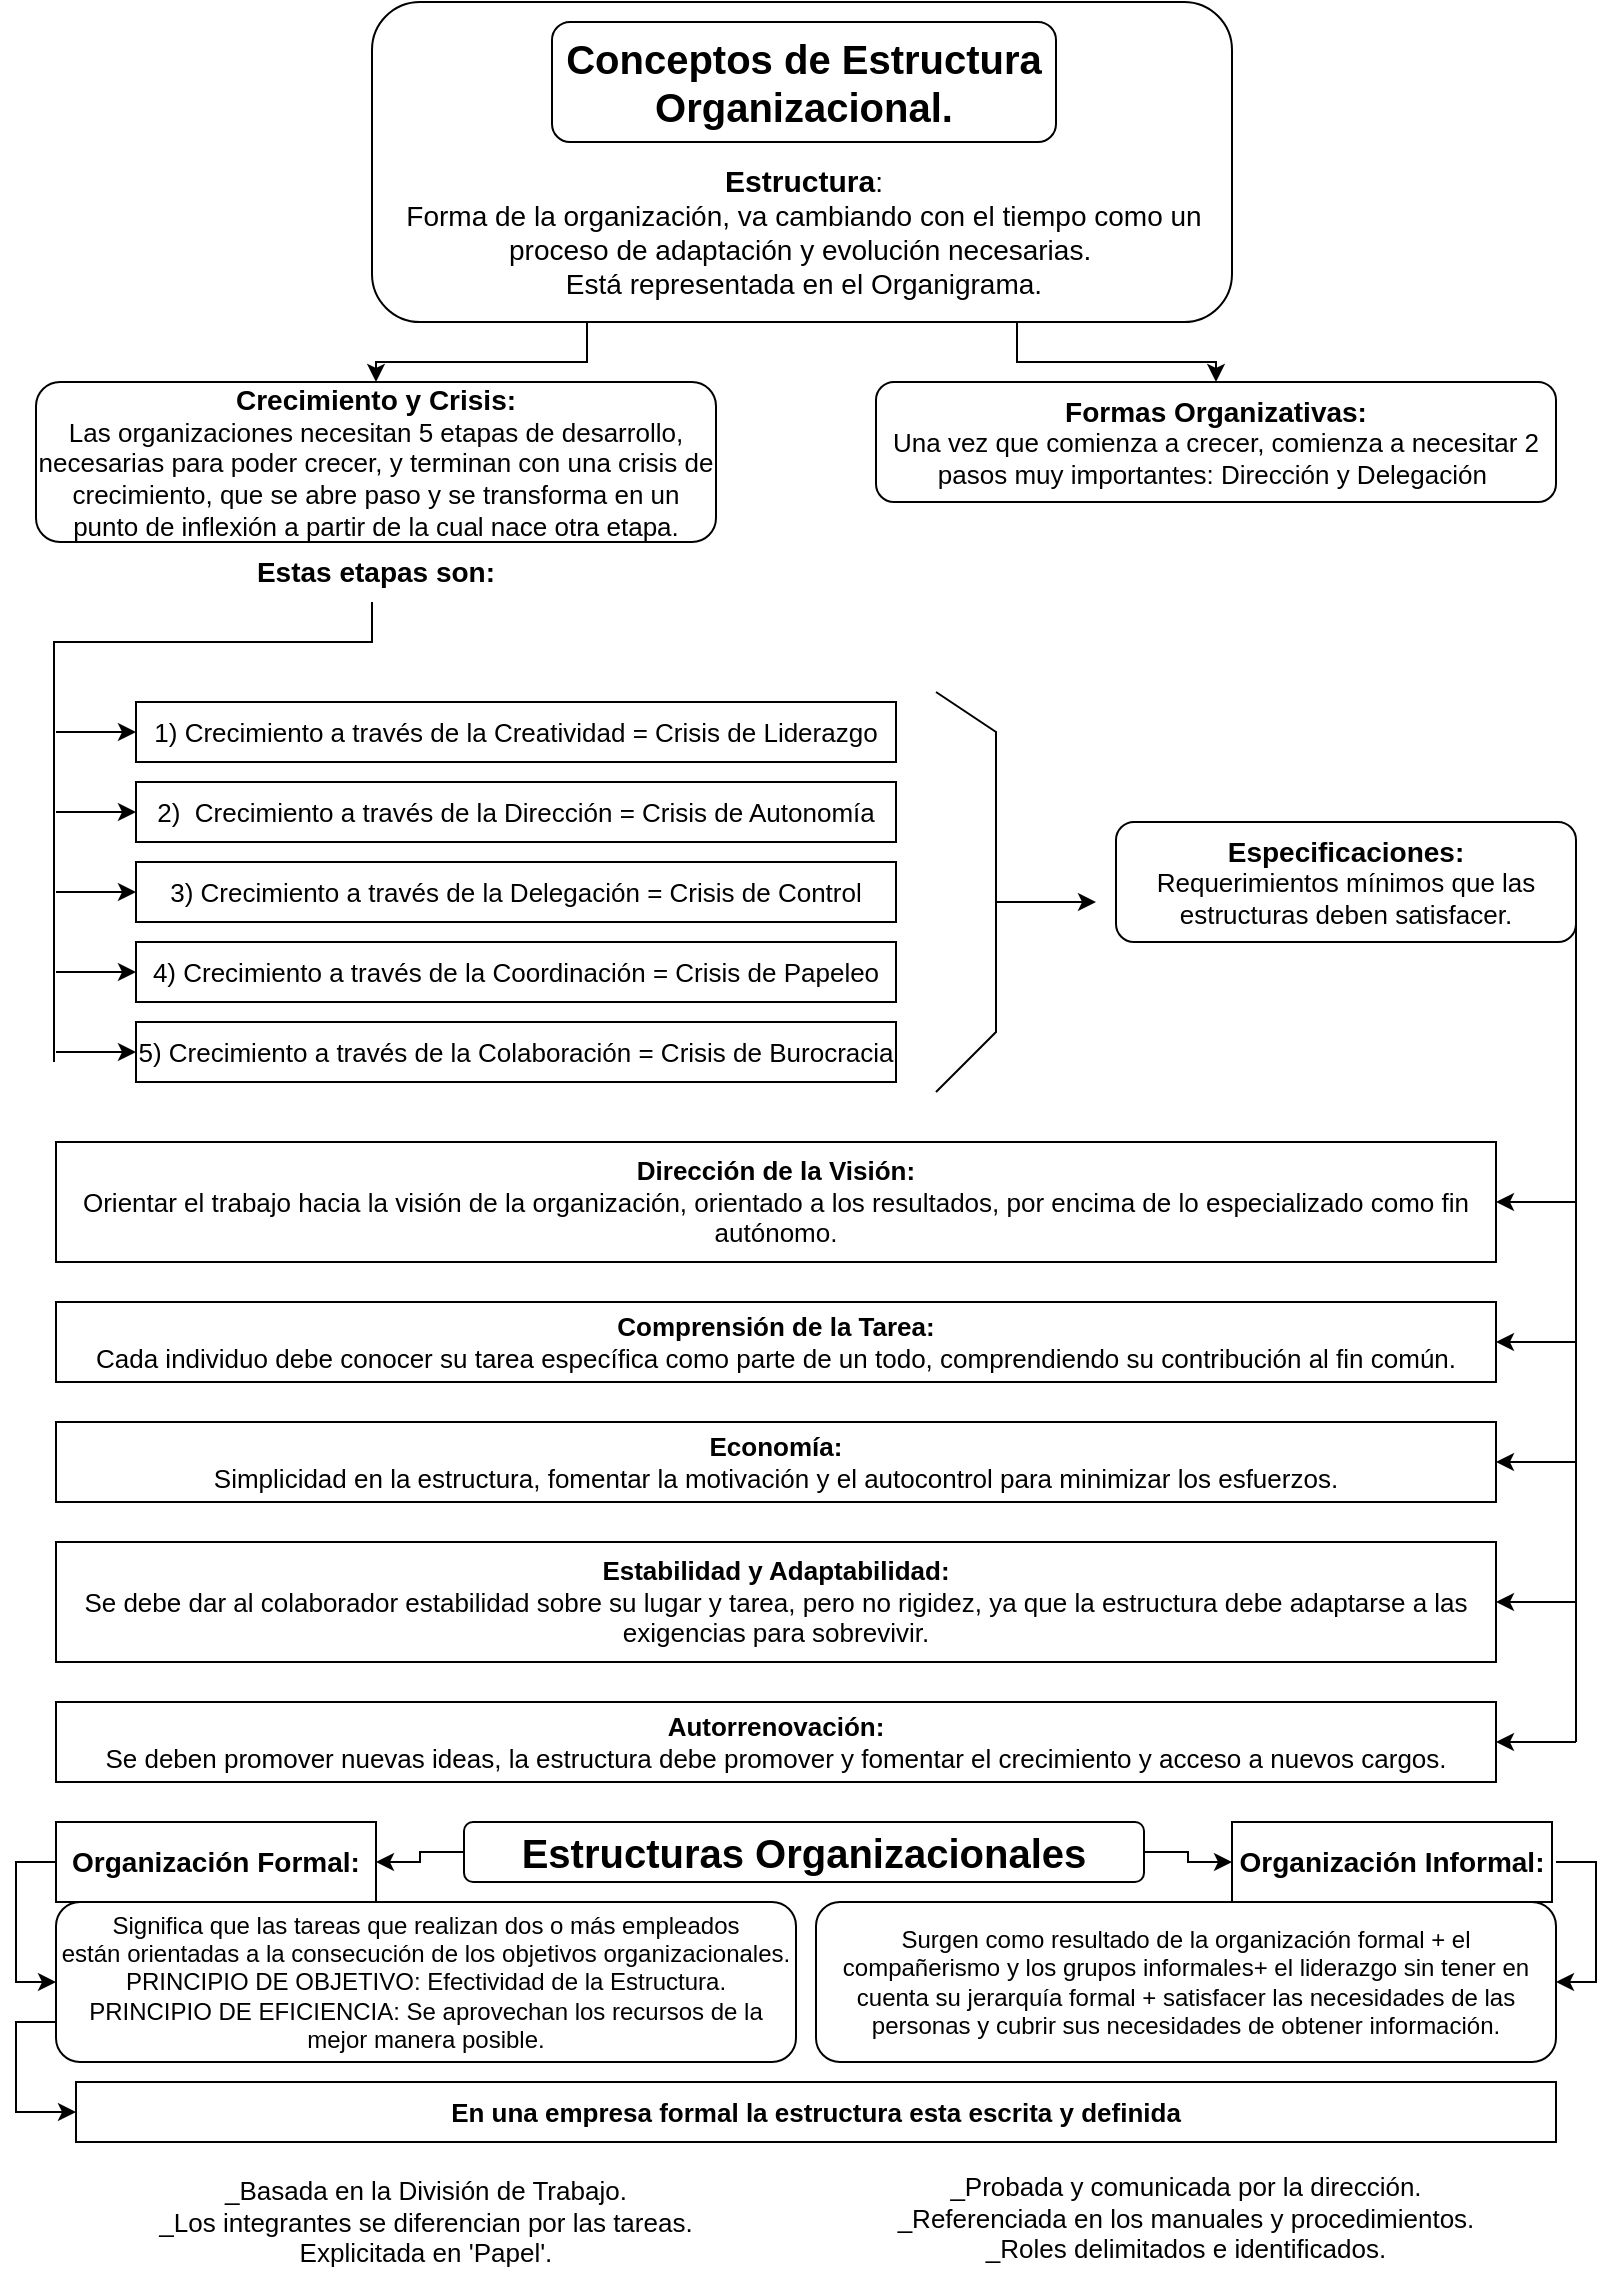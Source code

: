 <mxfile version="24.2.2" type="github">
  <diagram name="Página-1" id="n3o9mjKdTbcDdczt1gTQ">
    <mxGraphModel dx="1042" dy="569" grid="1" gridSize="10" guides="1" tooltips="1" connect="1" arrows="1" fold="1" page="1" pageScale="1" pageWidth="827" pageHeight="1169" math="0" shadow="0">
      <root>
        <mxCell id="0" />
        <mxCell id="1" parent="0" />
        <mxCell id="pHe-UEccqfyWGeA5yOUw-59" value="&lt;font style=&quot;font-size: 20px;&quot;&gt;&lt;b&gt;Conceptos de Estructura Organizacional.&lt;/b&gt;&lt;/font&gt;" style="rounded=1;whiteSpace=wrap;html=1;" vertex="1" parent="1">
          <mxGeometry x="288" y="20" width="252" height="60" as="geometry" />
        </mxCell>
        <mxCell id="pHe-UEccqfyWGeA5yOUw-60" value="&lt;font style=&quot;&quot;&gt;&lt;b style=&quot;&quot;&gt;&lt;font style=&quot;font-size: 15px;&quot;&gt;Estructura&lt;/font&gt;&lt;/b&gt;&lt;span style=&quot;font-size: 14px;&quot;&gt;:&lt;/span&gt;&lt;/font&gt;&lt;div style=&quot;font-size: 14px;&quot;&gt;&lt;font style=&quot;font-size: 14px;&quot;&gt;Forma de la organización, va cambiando con el tiempo como un proceso de adaptación y evolución necesarias.&amp;nbsp;&lt;/font&gt;&lt;/div&gt;&lt;div style=&quot;font-size: 14px;&quot;&gt;&lt;font style=&quot;font-size: 14px;&quot;&gt;Está representada en el Organigrama.&lt;/font&gt;&lt;/div&gt;" style="text;html=1;align=center;verticalAlign=middle;whiteSpace=wrap;rounded=0;" vertex="1" parent="1">
          <mxGeometry x="189" y="80" width="450" height="90" as="geometry" />
        </mxCell>
        <mxCell id="pHe-UEccqfyWGeA5yOUw-64" style="edgeStyle=orthogonalEdgeStyle;rounded=0;orthogonalLoop=1;jettySize=auto;html=1;exitX=0.25;exitY=1;exitDx=0;exitDy=0;" edge="1" parent="1" source="pHe-UEccqfyWGeA5yOUw-61" target="pHe-UEccqfyWGeA5yOUw-63">
          <mxGeometry relative="1" as="geometry" />
        </mxCell>
        <mxCell id="pHe-UEccqfyWGeA5yOUw-65" style="edgeStyle=orthogonalEdgeStyle;rounded=0;orthogonalLoop=1;jettySize=auto;html=1;exitX=0.75;exitY=1;exitDx=0;exitDy=0;" edge="1" parent="1" source="pHe-UEccqfyWGeA5yOUw-61" target="pHe-UEccqfyWGeA5yOUw-62">
          <mxGeometry relative="1" as="geometry" />
        </mxCell>
        <mxCell id="pHe-UEccqfyWGeA5yOUw-61" value="" style="rounded=1;whiteSpace=wrap;html=1;fillColor=none;" vertex="1" parent="1">
          <mxGeometry x="198" y="10" width="430" height="160" as="geometry" />
        </mxCell>
        <mxCell id="pHe-UEccqfyWGeA5yOUw-62" value="&lt;b&gt;&lt;font style=&quot;font-size: 14px;&quot;&gt;Formas Organizativas:&lt;/font&gt;&lt;/b&gt;&lt;div&gt;&lt;font style=&quot;font-size: 13px;&quot;&gt;Una vez que comienza a crecer, comienza a necesitar 2 pasos muy importantes: Dirección y Delegación&amp;nbsp;&lt;/font&gt;&lt;/div&gt;" style="rounded=1;whiteSpace=wrap;html=1;" vertex="1" parent="1">
          <mxGeometry x="450" y="200" width="340" height="60" as="geometry" />
        </mxCell>
        <mxCell id="pHe-UEccqfyWGeA5yOUw-63" value="&lt;font size=&quot;1&quot; style=&quot;&quot;&gt;&lt;b style=&quot;font-size: 14px;&quot;&gt;Crecimiento y Crisis:&lt;/b&gt;&lt;/font&gt;&lt;div style=&quot;font-size: 13px;&quot;&gt;&lt;font style=&quot;font-size: 13px;&quot;&gt;Las organizaciones necesitan 5 etapas de desarrollo, necesarias para poder crecer, y terminan con una crisis de crecimiento, que se abre paso y se transforma en un punto de inflexión a partir de la cual nace otra etapa.&lt;/font&gt;&lt;/div&gt;" style="rounded=1;whiteSpace=wrap;html=1;" vertex="1" parent="1">
          <mxGeometry x="30" y="200" width="340" height="80" as="geometry" />
        </mxCell>
        <mxCell id="pHe-UEccqfyWGeA5yOUw-67" value="&lt;font style=&quot;font-size: 14px;&quot;&gt;&lt;b&gt;Estas etapas son:&lt;/b&gt;&lt;/font&gt;" style="text;html=1;align=center;verticalAlign=middle;whiteSpace=wrap;rounded=0;" vertex="1" parent="1">
          <mxGeometry x="110" y="280" width="180" height="30" as="geometry" />
        </mxCell>
        <mxCell id="pHe-UEccqfyWGeA5yOUw-71" value="" style="endArrow=none;html=1;rounded=0;" edge="1" parent="1">
          <mxGeometry width="50" height="50" relative="1" as="geometry">
            <mxPoint x="39" y="540" as="sourcePoint" />
            <mxPoint x="198" y="310" as="targetPoint" />
            <Array as="points">
              <mxPoint x="39" y="330" />
              <mxPoint x="198" y="330" />
            </Array>
          </mxGeometry>
        </mxCell>
        <mxCell id="pHe-UEccqfyWGeA5yOUw-73" value="&lt;font style=&quot;font-size: 13px;&quot;&gt;1) Crecimiento a través de la Creatividad = Crisis de Liderazgo&lt;/font&gt;" style="rounded=0;whiteSpace=wrap;html=1;" vertex="1" parent="1">
          <mxGeometry x="80" y="360" width="380" height="30" as="geometry" />
        </mxCell>
        <mxCell id="pHe-UEccqfyWGeA5yOUw-76" value="&lt;font style=&quot;font-size: 13px;&quot;&gt;2)&amp;nbsp; Crecimiento a través de la Dirección = Crisis de Autonomía&lt;/font&gt;" style="rounded=0;whiteSpace=wrap;html=1;" vertex="1" parent="1">
          <mxGeometry x="80" y="400" width="380" height="30" as="geometry" />
        </mxCell>
        <mxCell id="pHe-UEccqfyWGeA5yOUw-77" value="&lt;font style=&quot;font-size: 13px;&quot;&gt;3) Crecimiento a través de la D&lt;/font&gt;&lt;span style=&quot;font-size: 13px; background-color: initial;&quot;&gt;elegación = Crisis de Control&lt;/span&gt;" style="rounded=0;whiteSpace=wrap;html=1;" vertex="1" parent="1">
          <mxGeometry x="80" y="440" width="380" height="30" as="geometry" />
        </mxCell>
        <mxCell id="pHe-UEccqfyWGeA5yOUw-78" value="&lt;font style=&quot;font-size: 13px;&quot;&gt;4) Crecimiento a través de la Coordinación = Crisis de Papeleo&lt;/font&gt;" style="rounded=0;whiteSpace=wrap;html=1;" vertex="1" parent="1">
          <mxGeometry x="80" y="480" width="380" height="30" as="geometry" />
        </mxCell>
        <mxCell id="pHe-UEccqfyWGeA5yOUw-79" value="&lt;font style=&quot;font-size: 13px;&quot;&gt;5) Crecimiento a través de la C&lt;/font&gt;&lt;span style=&quot;font-size: 13px; background-color: initial;&quot;&gt;olaboración = Crisis de Burocracia&lt;/span&gt;" style="rounded=0;whiteSpace=wrap;html=1;" vertex="1" parent="1">
          <mxGeometry x="80" y="520" width="380" height="30" as="geometry" />
        </mxCell>
        <mxCell id="pHe-UEccqfyWGeA5yOUw-81" value="" style="endArrow=classic;html=1;rounded=0;entryX=0;entryY=0.5;entryDx=0;entryDy=0;" edge="1" parent="1" target="pHe-UEccqfyWGeA5yOUw-73">
          <mxGeometry width="50" height="50" relative="1" as="geometry">
            <mxPoint x="40" y="375" as="sourcePoint" />
            <mxPoint x="480" y="440" as="targetPoint" />
          </mxGeometry>
        </mxCell>
        <mxCell id="pHe-UEccqfyWGeA5yOUw-83" value="" style="endArrow=classic;html=1;rounded=0;entryX=0;entryY=0.5;entryDx=0;entryDy=0;" edge="1" parent="1" target="pHe-UEccqfyWGeA5yOUw-77">
          <mxGeometry width="50" height="50" relative="1" as="geometry">
            <mxPoint x="40" y="455" as="sourcePoint" />
            <mxPoint x="70" y="530" as="targetPoint" />
          </mxGeometry>
        </mxCell>
        <mxCell id="pHe-UEccqfyWGeA5yOUw-84" value="" style="endArrow=classic;html=1;rounded=0;entryX=0;entryY=0.5;entryDx=0;entryDy=0;" edge="1" parent="1" target="pHe-UEccqfyWGeA5yOUw-78">
          <mxGeometry width="50" height="50" relative="1" as="geometry">
            <mxPoint x="40" y="495" as="sourcePoint" />
            <mxPoint x="50" y="610" as="targetPoint" />
          </mxGeometry>
        </mxCell>
        <mxCell id="pHe-UEccqfyWGeA5yOUw-85" value="" style="endArrow=classic;html=1;rounded=0;entryX=0;entryY=0.5;entryDx=0;entryDy=0;" edge="1" parent="1" target="pHe-UEccqfyWGeA5yOUw-79">
          <mxGeometry width="50" height="50" relative="1" as="geometry">
            <mxPoint x="40" y="535" as="sourcePoint" />
            <mxPoint x="40" y="670" as="targetPoint" />
          </mxGeometry>
        </mxCell>
        <mxCell id="pHe-UEccqfyWGeA5yOUw-86" value="" style="endArrow=classic;html=1;rounded=0;entryX=0;entryY=0.5;entryDx=0;entryDy=0;" edge="1" parent="1" target="pHe-UEccqfyWGeA5yOUw-76">
          <mxGeometry width="50" height="50" relative="1" as="geometry">
            <mxPoint x="40" y="415" as="sourcePoint" />
            <mxPoint x="480" y="530" as="targetPoint" />
          </mxGeometry>
        </mxCell>
        <mxCell id="pHe-UEccqfyWGeA5yOUw-90" value="" style="endArrow=none;html=1;rounded=0;" edge="1" parent="1">
          <mxGeometry width="50" height="50" relative="1" as="geometry">
            <mxPoint x="480" y="555" as="sourcePoint" />
            <mxPoint x="480" y="355" as="targetPoint" />
            <Array as="points">
              <mxPoint x="510" y="525" />
              <mxPoint x="510" y="375" />
            </Array>
          </mxGeometry>
        </mxCell>
        <mxCell id="pHe-UEccqfyWGeA5yOUw-91" value="" style="endArrow=classic;html=1;rounded=0;" edge="1" parent="1">
          <mxGeometry width="50" height="50" relative="1" as="geometry">
            <mxPoint x="510" y="460" as="sourcePoint" />
            <mxPoint x="560" y="460" as="targetPoint" />
          </mxGeometry>
        </mxCell>
        <mxCell id="pHe-UEccqfyWGeA5yOUw-92" value="&lt;b&gt;&lt;font style=&quot;font-size: 14px;&quot;&gt;Especificaciones:&lt;/font&gt;&lt;/b&gt;&lt;div&gt;&lt;font style=&quot;font-size: 13px;&quot;&gt;Requerimientos mínimos que las estructuras deben satisfacer.&lt;/font&gt;&lt;/div&gt;" style="rounded=1;whiteSpace=wrap;html=1;" vertex="1" parent="1">
          <mxGeometry x="570" y="420" width="230" height="60" as="geometry" />
        </mxCell>
        <mxCell id="pHe-UEccqfyWGeA5yOUw-94" value="" style="endArrow=none;html=1;rounded=0;entryX=1;entryY=0.75;entryDx=0;entryDy=0;" edge="1" parent="1" target="pHe-UEccqfyWGeA5yOUw-92">
          <mxGeometry width="50" height="50" relative="1" as="geometry">
            <mxPoint x="800" y="880" as="sourcePoint" />
            <mxPoint x="760" y="500" as="targetPoint" />
          </mxGeometry>
        </mxCell>
        <mxCell id="pHe-UEccqfyWGeA5yOUw-95" value="&lt;b style=&quot;font-size: 13px;&quot;&gt;&lt;font style=&quot;font-size: 13px;&quot;&gt;Dirección de la Visión:&lt;/font&gt;&lt;/b&gt;&lt;div style=&quot;font-size: 13px;&quot;&gt;Orientar el trabajo hacia la visión de la organización, orientado a los resultados, por encima de lo especializado como fin autónomo.&lt;/div&gt;" style="rounded=0;whiteSpace=wrap;html=1;" vertex="1" parent="1">
          <mxGeometry x="40" y="580" width="720" height="60" as="geometry" />
        </mxCell>
        <mxCell id="pHe-UEccqfyWGeA5yOUw-96" value="&lt;font style=&quot;font-size: 13px;&quot;&gt;&lt;b&gt;Comprensión de la Tarea:&lt;/b&gt;&lt;/font&gt;&lt;div style=&quot;font-size: 13px;&quot;&gt;&lt;font style=&quot;font-size: 13px;&quot;&gt;Cada individuo debe conocer su tarea específica como parte de un todo, comprendiendo su contribución al fin común.&lt;/font&gt;&lt;/div&gt;" style="rounded=0;whiteSpace=wrap;html=1;" vertex="1" parent="1">
          <mxGeometry x="40" y="660" width="720" height="40" as="geometry" />
        </mxCell>
        <mxCell id="pHe-UEccqfyWGeA5yOUw-97" value="&lt;font style=&quot;font-size: 13px;&quot;&gt;&lt;b&gt;Economía:&lt;/b&gt;&lt;/font&gt;&lt;div style=&quot;font-size: 13px;&quot;&gt;&lt;font style=&quot;font-size: 13px;&quot;&gt;Simplicidad en la estructura, fomentar la motivación y el autocontrol para minimizar los esfuerzos.&lt;/font&gt;&lt;/div&gt;" style="rounded=0;whiteSpace=wrap;html=1;" vertex="1" parent="1">
          <mxGeometry x="40" y="720" width="720" height="40" as="geometry" />
        </mxCell>
        <mxCell id="pHe-UEccqfyWGeA5yOUw-98" value="&lt;font style=&quot;font-size: 13px;&quot;&gt;&lt;b&gt;Estabilidad y Adaptabilidad:&lt;/b&gt;&lt;/font&gt;&lt;div style=&quot;font-size: 13px;&quot;&gt;&lt;font style=&quot;font-size: 13px;&quot;&gt;Se debe dar al colaborador estabilidad sobre su lugar y tarea, pero no rigidez, ya que la estructura debe adaptarse a las exigencias para sobrevivir.&lt;/font&gt;&lt;/div&gt;" style="rounded=0;whiteSpace=wrap;html=1;" vertex="1" parent="1">
          <mxGeometry x="40" y="780" width="720" height="60" as="geometry" />
        </mxCell>
        <mxCell id="pHe-UEccqfyWGeA5yOUw-99" value="&lt;b style=&quot;font-size: 13px;&quot;&gt;&lt;font style=&quot;font-size: 13px;&quot;&gt;Autorrenovación:&lt;/font&gt;&lt;/b&gt;&lt;div style=&quot;font-size: 13px;&quot;&gt;&lt;font style=&quot;font-size: 13px;&quot;&gt;Se deben promover nuevas ideas, la estructura debe promover y fomentar el crecimiento y acceso a nuevos cargos.&lt;/font&gt;&lt;/div&gt;" style="rounded=0;whiteSpace=wrap;html=1;" vertex="1" parent="1">
          <mxGeometry x="40" y="860" width="720" height="40" as="geometry" />
        </mxCell>
        <mxCell id="pHe-UEccqfyWGeA5yOUw-100" value="" style="endArrow=classic;html=1;rounded=0;entryX=1;entryY=0.5;entryDx=0;entryDy=0;" edge="1" parent="1" target="pHe-UEccqfyWGeA5yOUw-95">
          <mxGeometry width="50" height="50" relative="1" as="geometry">
            <mxPoint x="800" y="610" as="sourcePoint" />
            <mxPoint x="810" y="620" as="targetPoint" />
          </mxGeometry>
        </mxCell>
        <mxCell id="pHe-UEccqfyWGeA5yOUw-101" value="" style="endArrow=classic;html=1;rounded=0;entryX=1;entryY=0.5;entryDx=0;entryDy=0;" edge="1" parent="1" target="pHe-UEccqfyWGeA5yOUw-96">
          <mxGeometry width="50" height="50" relative="1" as="geometry">
            <mxPoint x="800" y="680" as="sourcePoint" />
            <mxPoint x="790" y="690" as="targetPoint" />
          </mxGeometry>
        </mxCell>
        <mxCell id="pHe-UEccqfyWGeA5yOUw-102" value="" style="endArrow=classic;html=1;rounded=0;entryX=1;entryY=0.5;entryDx=0;entryDy=0;" edge="1" parent="1" target="pHe-UEccqfyWGeA5yOUw-97">
          <mxGeometry width="50" height="50" relative="1" as="geometry">
            <mxPoint x="800" y="740" as="sourcePoint" />
            <mxPoint x="750" y="740" as="targetPoint" />
          </mxGeometry>
        </mxCell>
        <mxCell id="pHe-UEccqfyWGeA5yOUw-103" value="" style="endArrow=classic;html=1;rounded=0;entryX=1;entryY=0.5;entryDx=0;entryDy=0;" edge="1" parent="1" target="pHe-UEccqfyWGeA5yOUw-98">
          <mxGeometry width="50" height="50" relative="1" as="geometry">
            <mxPoint x="800" y="810" as="sourcePoint" />
            <mxPoint x="750" y="820" as="targetPoint" />
          </mxGeometry>
        </mxCell>
        <mxCell id="pHe-UEccqfyWGeA5yOUw-104" value="" style="endArrow=classic;html=1;rounded=0;entryX=1;entryY=0.5;entryDx=0;entryDy=0;" edge="1" parent="1" target="pHe-UEccqfyWGeA5yOUw-99">
          <mxGeometry width="50" height="50" relative="1" as="geometry">
            <mxPoint x="800" y="880" as="sourcePoint" />
            <mxPoint x="810" y="910" as="targetPoint" />
          </mxGeometry>
        </mxCell>
        <mxCell id="pHe-UEccqfyWGeA5yOUw-108" style="edgeStyle=orthogonalEdgeStyle;rounded=0;orthogonalLoop=1;jettySize=auto;html=1;entryX=1;entryY=0.5;entryDx=0;entryDy=0;" edge="1" parent="1" source="pHe-UEccqfyWGeA5yOUw-105" target="pHe-UEccqfyWGeA5yOUw-106">
          <mxGeometry relative="1" as="geometry" />
        </mxCell>
        <mxCell id="pHe-UEccqfyWGeA5yOUw-109" style="edgeStyle=orthogonalEdgeStyle;rounded=0;orthogonalLoop=1;jettySize=auto;html=1;exitX=1;exitY=0.5;exitDx=0;exitDy=0;entryX=0;entryY=0.5;entryDx=0;entryDy=0;" edge="1" parent="1" source="pHe-UEccqfyWGeA5yOUw-105" target="pHe-UEccqfyWGeA5yOUw-107">
          <mxGeometry relative="1" as="geometry" />
        </mxCell>
        <mxCell id="pHe-UEccqfyWGeA5yOUw-105" value="&lt;font style=&quot;font-size: 20px;&quot;&gt;&lt;b&gt;Estructuras Organizacionales&lt;/b&gt;&lt;/font&gt;" style="rounded=1;whiteSpace=wrap;html=1;" vertex="1" parent="1">
          <mxGeometry x="244" y="920" width="340" height="30" as="geometry" />
        </mxCell>
        <mxCell id="pHe-UEccqfyWGeA5yOUw-115" style="edgeStyle=orthogonalEdgeStyle;rounded=0;orthogonalLoop=1;jettySize=auto;html=1;exitX=0.5;exitY=1;exitDx=0;exitDy=0;entryX=0.25;entryY=0;entryDx=0;entryDy=0;" edge="1" parent="1" source="pHe-UEccqfyWGeA5yOUw-106" target="pHe-UEccqfyWGeA5yOUw-114">
          <mxGeometry relative="1" as="geometry" />
        </mxCell>
        <mxCell id="pHe-UEccqfyWGeA5yOUw-116" style="edgeStyle=orthogonalEdgeStyle;rounded=0;orthogonalLoop=1;jettySize=auto;html=1;exitX=0;exitY=0.5;exitDx=0;exitDy=0;entryX=0;entryY=0.5;entryDx=0;entryDy=0;" edge="1" parent="1" source="pHe-UEccqfyWGeA5yOUw-106" target="pHe-UEccqfyWGeA5yOUw-114">
          <mxGeometry relative="1" as="geometry" />
        </mxCell>
        <mxCell id="pHe-UEccqfyWGeA5yOUw-106" value="&lt;b&gt;&lt;font style=&quot;font-size: 14px;&quot;&gt;Organización Formal:&lt;/font&gt;&lt;/b&gt;" style="rounded=0;whiteSpace=wrap;html=1;" vertex="1" parent="1">
          <mxGeometry x="40" y="920" width="160" height="40" as="geometry" />
        </mxCell>
        <mxCell id="pHe-UEccqfyWGeA5yOUw-107" value="&lt;b&gt;&lt;font style=&quot;font-size: 14px;&quot;&gt;Organización Informal:&lt;/font&gt;&lt;/b&gt;" style="rounded=0;whiteSpace=wrap;html=1;" vertex="1" parent="1">
          <mxGeometry x="628" y="920" width="160" height="40" as="geometry" />
        </mxCell>
        <mxCell id="pHe-UEccqfyWGeA5yOUw-123" style="edgeStyle=orthogonalEdgeStyle;rounded=0;orthogonalLoop=1;jettySize=auto;html=1;exitX=0;exitY=0.75;exitDx=0;exitDy=0;entryX=0;entryY=0.5;entryDx=0;entryDy=0;" edge="1" parent="1" source="pHe-UEccqfyWGeA5yOUw-114" target="pHe-UEccqfyWGeA5yOUw-122">
          <mxGeometry relative="1" as="geometry" />
        </mxCell>
        <mxCell id="pHe-UEccqfyWGeA5yOUw-114" value="Significa que las tareas que realizan dos o más empleados &lt;br&gt;están orientadas a la consecución de los objetivos organizacionales.&lt;div&gt;PRINCIPIO DE OBJETIVO: Efectividad de la Estructura.&lt;/div&gt;&lt;div&gt;PRINCIPIO DE EFICIENCIA: Se aprovechan los recursos de la mejor manera posible.&lt;/div&gt;" style="rounded=1;whiteSpace=wrap;html=1;" vertex="1" parent="1">
          <mxGeometry x="40" y="960" width="370" height="80" as="geometry" />
        </mxCell>
        <mxCell id="pHe-UEccqfyWGeA5yOUw-117" value="&lt;br&gt;Surgen como resultado de la organización formal + el &lt;br&gt;compañerismo y los grupos informales+ el liderazgo sin tener en cuenta su jerarquía&amp;nbsp;formal + satisfacer las necesidades de las personas y cubrir sus necesidades de obtener información.&lt;div&gt;&lt;br/&gt;&lt;/div&gt;" style="rounded=1;whiteSpace=wrap;html=1;" vertex="1" parent="1">
          <mxGeometry x="420" y="960" width="370" height="80" as="geometry" />
        </mxCell>
        <mxCell id="pHe-UEccqfyWGeA5yOUw-121" value="" style="endArrow=classic;html=1;rounded=0;entryX=1;entryY=0.5;entryDx=0;entryDy=0;" edge="1" parent="1" target="pHe-UEccqfyWGeA5yOUw-117">
          <mxGeometry width="50" height="50" relative="1" as="geometry">
            <mxPoint x="790" y="940" as="sourcePoint" />
            <mxPoint x="790" y="980" as="targetPoint" />
            <Array as="points">
              <mxPoint x="810" y="940" />
              <mxPoint x="810" y="1000" />
            </Array>
          </mxGeometry>
        </mxCell>
        <mxCell id="pHe-UEccqfyWGeA5yOUw-122" value="&lt;b&gt;&lt;font style=&quot;font-size: 13px;&quot;&gt;En una empresa formal la estructura esta escrita y definida&lt;/font&gt;&lt;/b&gt;" style="rounded=0;whiteSpace=wrap;html=1;" vertex="1" parent="1">
          <mxGeometry x="50" y="1050" width="740" height="30" as="geometry" />
        </mxCell>
        <mxCell id="pHe-UEccqfyWGeA5yOUw-125" value="&lt;font style=&quot;font-size: 13px;&quot;&gt;_Basada en la División de Trabajo.&lt;/font&gt;&lt;div style=&quot;font-size: 13px;&quot;&gt;&lt;font style=&quot;font-size: 13px;&quot;&gt;_Los integrantes se diferencian por las tareas.&lt;/font&gt;&lt;/div&gt;&lt;div style=&quot;font-size: 13px;&quot;&gt;&lt;font style=&quot;font-size: 13px;&quot;&gt;Explicitada en &#39;Papel&#39;.&lt;/font&gt;&lt;/div&gt;" style="text;html=1;align=center;verticalAlign=middle;whiteSpace=wrap;rounded=0;" vertex="1" parent="1">
          <mxGeometry x="30" y="1090" width="390" height="60" as="geometry" />
        </mxCell>
        <mxCell id="pHe-UEccqfyWGeA5yOUw-127" value="&lt;font style=&quot;font-size: 13px;&quot;&gt;_Probada y comunicada por la dirección.&lt;/font&gt;&lt;div style=&quot;font-size: 13px;&quot;&gt;&lt;font style=&quot;font-size: 13px;&quot;&gt;_Referenciada en los manuales y procedimientos.&lt;/font&gt;&lt;/div&gt;&lt;div style=&quot;font-size: 13px;&quot;&gt;&lt;font style=&quot;font-size: 13px;&quot;&gt;_Roles delimitados e identificados.&lt;/font&gt;&lt;/div&gt;" style="text;html=1;align=center;verticalAlign=middle;whiteSpace=wrap;rounded=0;" vertex="1" parent="1">
          <mxGeometry x="420" y="1090" width="370" height="55" as="geometry" />
        </mxCell>
      </root>
    </mxGraphModel>
  </diagram>
</mxfile>
